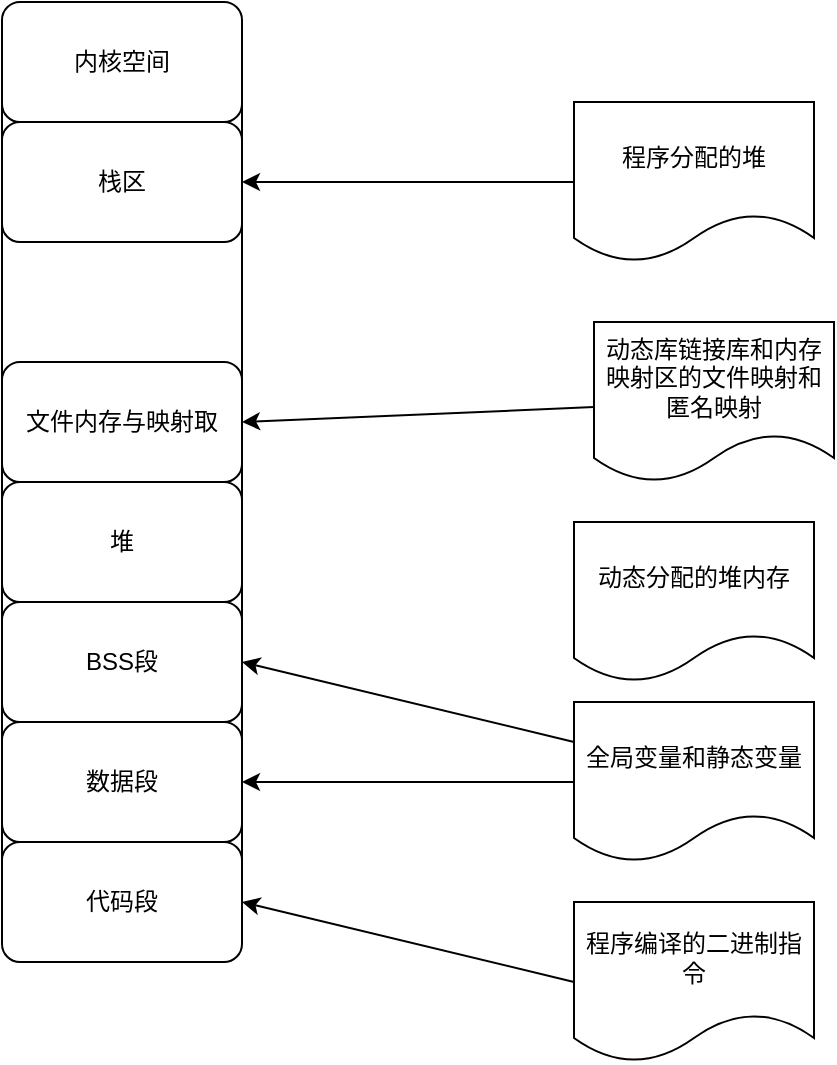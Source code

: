<mxfile version="24.3.0" type="github">
  <diagram name="第 1 页" id="lXLaSuZ_YyAPQOAsqRaE">
    <mxGraphModel dx="954" dy="581" grid="1" gridSize="10" guides="1" tooltips="1" connect="1" arrows="1" fold="1" page="1" pageScale="1" pageWidth="827" pageHeight="1169" math="0" shadow="0">
      <root>
        <mxCell id="0" />
        <mxCell id="1" parent="0" />
        <mxCell id="zlImU9B5s2vdqILcvvU6-1" value="" style="rounded=1;whiteSpace=wrap;html=1;" parent="1" vertex="1">
          <mxGeometry x="294" y="40" width="120" height="480" as="geometry" />
        </mxCell>
        <mxCell id="zlImU9B5s2vdqILcvvU6-2" value="代码段" style="rounded=1;whiteSpace=wrap;html=1;" parent="1" vertex="1">
          <mxGeometry x="294" y="460" width="120" height="60" as="geometry" />
        </mxCell>
        <mxCell id="zlImU9B5s2vdqILcvvU6-3" value="数据段" style="rounded=1;whiteSpace=wrap;html=1;" parent="1" vertex="1">
          <mxGeometry x="294" y="400" width="120" height="60" as="geometry" />
        </mxCell>
        <mxCell id="zlImU9B5s2vdqILcvvU6-4" value="BSS段" style="rounded=1;whiteSpace=wrap;html=1;" parent="1" vertex="1">
          <mxGeometry x="294" y="340" width="120" height="60" as="geometry" />
        </mxCell>
        <mxCell id="zlImU9B5s2vdqILcvvU6-5" value="堆" style="rounded=1;whiteSpace=wrap;html=1;" parent="1" vertex="1">
          <mxGeometry x="294" y="280" width="120" height="60" as="geometry" />
        </mxCell>
        <mxCell id="zlImU9B5s2vdqILcvvU6-6" value="文件内存与映射取" style="rounded=1;whiteSpace=wrap;html=1;" parent="1" vertex="1">
          <mxGeometry x="294" y="220" width="120" height="60" as="geometry" />
        </mxCell>
        <mxCell id="zlImU9B5s2vdqILcvvU6-7" value="内核空间" style="rounded=1;whiteSpace=wrap;html=1;" parent="1" vertex="1">
          <mxGeometry x="294" y="40" width="120" height="60" as="geometry" />
        </mxCell>
        <mxCell id="zlImU9B5s2vdqILcvvU6-8" value="栈区" style="rounded=1;whiteSpace=wrap;html=1;" parent="1" vertex="1">
          <mxGeometry x="294" y="100" width="120" height="60" as="geometry" />
        </mxCell>
        <mxCell id="zlImU9B5s2vdqILcvvU6-9" value="程序编译的二进制指令" style="shape=document;whiteSpace=wrap;html=1;boundedLbl=1;" parent="1" vertex="1">
          <mxGeometry x="580" y="490" width="120" height="80" as="geometry" />
        </mxCell>
        <mxCell id="zlImU9B5s2vdqILcvvU6-11" value="" style="endArrow=classic;html=1;rounded=0;entryX=1;entryY=0.5;entryDx=0;entryDy=0;exitX=0;exitY=0.5;exitDx=0;exitDy=0;" parent="1" source="zlImU9B5s2vdqILcvvU6-9" target="zlImU9B5s2vdqILcvvU6-2" edge="1">
          <mxGeometry width="50" height="50" relative="1" as="geometry">
            <mxPoint x="510" y="510" as="sourcePoint" />
            <mxPoint x="560" y="460" as="targetPoint" />
          </mxGeometry>
        </mxCell>
        <mxCell id="zlImU9B5s2vdqILcvvU6-13" style="rounded=0;orthogonalLoop=1;jettySize=auto;html=1;entryX=1;entryY=0.5;entryDx=0;entryDy=0;" parent="1" source="zlImU9B5s2vdqILcvvU6-12" target="zlImU9B5s2vdqILcvvU6-3" edge="1">
          <mxGeometry relative="1" as="geometry" />
        </mxCell>
        <mxCell id="zlImU9B5s2vdqILcvvU6-15" style="rounded=0;orthogonalLoop=1;jettySize=auto;html=1;exitX=0;exitY=0.25;exitDx=0;exitDy=0;entryX=1;entryY=0.5;entryDx=0;entryDy=0;" parent="1" source="zlImU9B5s2vdqILcvvU6-12" target="zlImU9B5s2vdqILcvvU6-4" edge="1">
          <mxGeometry relative="1" as="geometry" />
        </mxCell>
        <mxCell id="zlImU9B5s2vdqILcvvU6-12" value="全局变量和静态变量" style="shape=document;whiteSpace=wrap;html=1;boundedLbl=1;" parent="1" vertex="1">
          <mxGeometry x="580" y="390" width="120" height="80" as="geometry" />
        </mxCell>
        <mxCell id="zlImU9B5s2vdqILcvvU6-14" value="动态分配的堆内存" style="shape=document;whiteSpace=wrap;html=1;boundedLbl=1;" parent="1" vertex="1">
          <mxGeometry x="580" y="300" width="120" height="80" as="geometry" />
        </mxCell>
        <mxCell id="zlImU9B5s2vdqILcvvU6-17" style="rounded=0;orthogonalLoop=1;jettySize=auto;html=1;entryX=1;entryY=0.5;entryDx=0;entryDy=0;" parent="1" source="zlImU9B5s2vdqILcvvU6-16" target="zlImU9B5s2vdqILcvvU6-6" edge="1">
          <mxGeometry relative="1" as="geometry" />
        </mxCell>
        <mxCell id="zlImU9B5s2vdqILcvvU6-16" value="动态库链接库和内存映射区的文件映射和匿名映射" style="shape=document;whiteSpace=wrap;html=1;boundedLbl=1;" parent="1" vertex="1">
          <mxGeometry x="590" y="200" width="120" height="80" as="geometry" />
        </mxCell>
        <mxCell id="zlImU9B5s2vdqILcvvU6-19" style="edgeStyle=orthogonalEdgeStyle;rounded=0;orthogonalLoop=1;jettySize=auto;html=1;entryX=1;entryY=0.5;entryDx=0;entryDy=0;" parent="1" source="zlImU9B5s2vdqILcvvU6-18" target="zlImU9B5s2vdqILcvvU6-8" edge="1">
          <mxGeometry relative="1" as="geometry" />
        </mxCell>
        <mxCell id="zlImU9B5s2vdqILcvvU6-18" value="程序分配的堆" style="shape=document;whiteSpace=wrap;html=1;boundedLbl=1;" parent="1" vertex="1">
          <mxGeometry x="580" y="90" width="120" height="80" as="geometry" />
        </mxCell>
      </root>
    </mxGraphModel>
  </diagram>
</mxfile>
